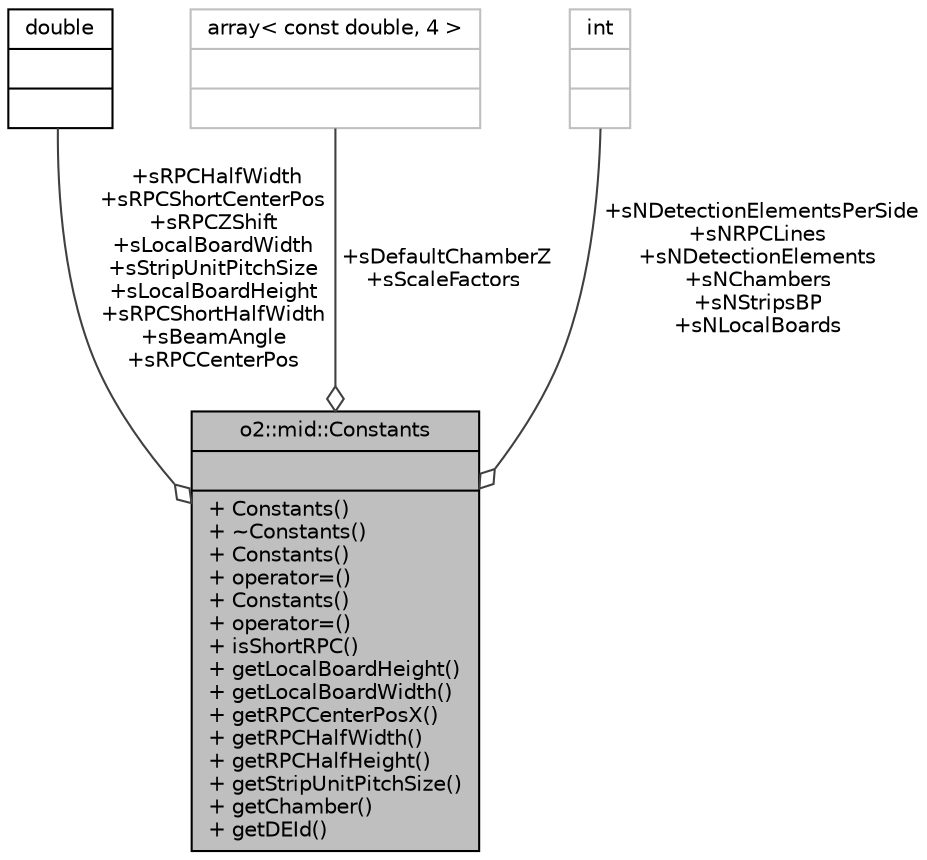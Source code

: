 digraph "o2::mid::Constants"
{
 // INTERACTIVE_SVG=YES
  bgcolor="transparent";
  edge [fontname="Helvetica",fontsize="10",labelfontname="Helvetica",labelfontsize="10"];
  node [fontname="Helvetica",fontsize="10",shape=record];
  Node1 [label="{o2::mid::Constants\n||+ Constants()\l+ ~Constants()\l+ Constants()\l+ operator=()\l+ Constants()\l+ operator=()\l+ isShortRPC()\l+ getLocalBoardHeight()\l+ getLocalBoardWidth()\l+ getRPCCenterPosX()\l+ getRPCHalfWidth()\l+ getRPCHalfHeight()\l+ getStripUnitPitchSize()\l+ getChamber()\l+ getDEId()\l}",height=0.2,width=0.4,color="black", fillcolor="grey75", style="filled" fontcolor="black"];
  Node2 -> Node1 [color="grey25",fontsize="10",style="solid",label=" +sRPCHalfWidth\n+sRPCShortCenterPos\n+sRPCZShift\n+sLocalBoardWidth\n+sStripUnitPitchSize\n+sLocalBoardHeight\n+sRPCShortHalfWidth\n+sBeamAngle\n+sRPCCenterPos" ,arrowhead="odiamond",fontname="Helvetica"];
  Node2 [label="{double\n||}",height=0.2,width=0.4,color="black",URL="$df/de6/classdouble.html"];
  Node3 -> Node1 [color="grey25",fontsize="10",style="solid",label=" +sDefaultChamberZ\n+sScaleFactors" ,arrowhead="odiamond",fontname="Helvetica"];
  Node3 [label="{array\< const double, 4 \>\n||}",height=0.2,width=0.4,color="grey75"];
  Node4 -> Node1 [color="grey25",fontsize="10",style="solid",label=" +sNDetectionElementsPerSide\n+sNRPCLines\n+sNDetectionElements\n+sNChambers\n+sNStripsBP\n+sNLocalBoards" ,arrowhead="odiamond",fontname="Helvetica"];
  Node4 [label="{int\n||}",height=0.2,width=0.4,color="grey75"];
}
